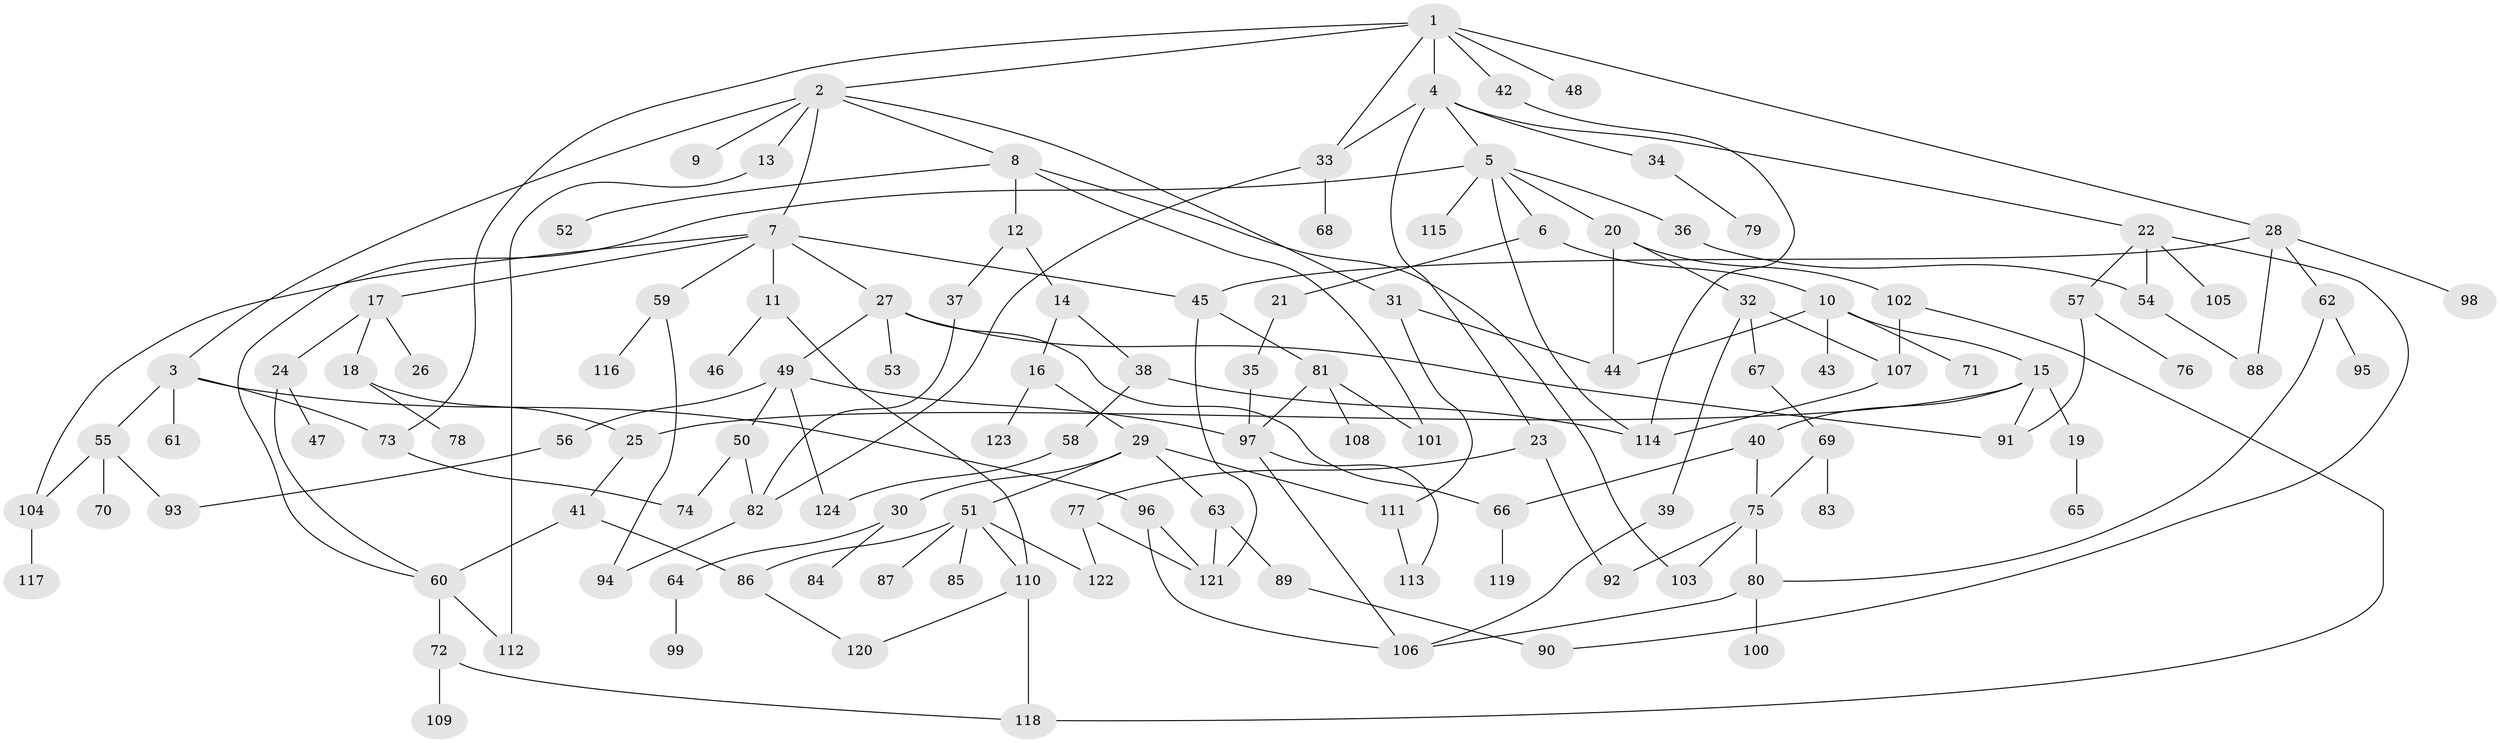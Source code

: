 // Generated by graph-tools (version 1.1) at 2025/25/03/09/25 03:25:35]
// undirected, 124 vertices, 170 edges
graph export_dot {
graph [start="1"]
  node [color=gray90,style=filled];
  1;
  2;
  3;
  4;
  5;
  6;
  7;
  8;
  9;
  10;
  11;
  12;
  13;
  14;
  15;
  16;
  17;
  18;
  19;
  20;
  21;
  22;
  23;
  24;
  25;
  26;
  27;
  28;
  29;
  30;
  31;
  32;
  33;
  34;
  35;
  36;
  37;
  38;
  39;
  40;
  41;
  42;
  43;
  44;
  45;
  46;
  47;
  48;
  49;
  50;
  51;
  52;
  53;
  54;
  55;
  56;
  57;
  58;
  59;
  60;
  61;
  62;
  63;
  64;
  65;
  66;
  67;
  68;
  69;
  70;
  71;
  72;
  73;
  74;
  75;
  76;
  77;
  78;
  79;
  80;
  81;
  82;
  83;
  84;
  85;
  86;
  87;
  88;
  89;
  90;
  91;
  92;
  93;
  94;
  95;
  96;
  97;
  98;
  99;
  100;
  101;
  102;
  103;
  104;
  105;
  106;
  107;
  108;
  109;
  110;
  111;
  112;
  113;
  114;
  115;
  116;
  117;
  118;
  119;
  120;
  121;
  122;
  123;
  124;
  1 -- 2;
  1 -- 4;
  1 -- 28;
  1 -- 33;
  1 -- 42;
  1 -- 48;
  1 -- 73;
  2 -- 3;
  2 -- 7;
  2 -- 8;
  2 -- 9;
  2 -- 13;
  2 -- 31;
  3 -- 55;
  3 -- 61;
  3 -- 73;
  3 -- 96;
  4 -- 5;
  4 -- 22;
  4 -- 23;
  4 -- 34;
  4 -- 33;
  5 -- 6;
  5 -- 20;
  5 -- 36;
  5 -- 60;
  5 -- 115;
  5 -- 114;
  6 -- 10;
  6 -- 21;
  7 -- 11;
  7 -- 17;
  7 -- 27;
  7 -- 59;
  7 -- 104;
  7 -- 45;
  8 -- 12;
  8 -- 52;
  8 -- 101;
  8 -- 103;
  10 -- 15;
  10 -- 43;
  10 -- 71;
  10 -- 44;
  11 -- 46;
  11 -- 110;
  12 -- 14;
  12 -- 37;
  13 -- 112;
  14 -- 16;
  14 -- 38;
  15 -- 19;
  15 -- 25;
  15 -- 40;
  15 -- 91;
  16 -- 29;
  16 -- 123;
  17 -- 18;
  17 -- 24;
  17 -- 26;
  18 -- 78;
  18 -- 25;
  19 -- 65;
  20 -- 32;
  20 -- 102;
  20 -- 44;
  21 -- 35;
  22 -- 54;
  22 -- 57;
  22 -- 105;
  22 -- 90;
  23 -- 77;
  23 -- 92;
  24 -- 47;
  24 -- 60;
  25 -- 41;
  27 -- 49;
  27 -- 53;
  27 -- 66;
  27 -- 91;
  28 -- 45;
  28 -- 62;
  28 -- 98;
  28 -- 88;
  29 -- 30;
  29 -- 51;
  29 -- 63;
  29 -- 111;
  30 -- 64;
  30 -- 84;
  31 -- 44;
  31 -- 111;
  32 -- 39;
  32 -- 67;
  32 -- 107;
  33 -- 68;
  33 -- 82;
  34 -- 79;
  35 -- 97;
  36 -- 54;
  37 -- 82;
  38 -- 58;
  38 -- 114;
  39 -- 106;
  40 -- 75;
  40 -- 66;
  41 -- 86;
  41 -- 60;
  42 -- 114;
  45 -- 81;
  45 -- 121;
  49 -- 50;
  49 -- 56;
  49 -- 97;
  49 -- 124;
  50 -- 74;
  50 -- 82;
  51 -- 85;
  51 -- 87;
  51 -- 122;
  51 -- 110;
  51 -- 86;
  54 -- 88;
  55 -- 70;
  55 -- 93;
  55 -- 104;
  56 -- 93;
  57 -- 76;
  57 -- 91;
  58 -- 124;
  59 -- 94;
  59 -- 116;
  60 -- 72;
  60 -- 112;
  62 -- 95;
  62 -- 80;
  63 -- 89;
  63 -- 121;
  64 -- 99;
  66 -- 119;
  67 -- 69;
  69 -- 83;
  69 -- 75;
  72 -- 109;
  72 -- 118;
  73 -- 74;
  75 -- 80;
  75 -- 92;
  75 -- 103;
  77 -- 122;
  77 -- 121;
  80 -- 100;
  80 -- 106;
  81 -- 108;
  81 -- 101;
  81 -- 97;
  82 -- 94;
  86 -- 120;
  89 -- 90;
  96 -- 121;
  96 -- 106;
  97 -- 106;
  97 -- 113;
  102 -- 107;
  102 -- 118;
  104 -- 117;
  107 -- 114;
  110 -- 120;
  110 -- 118;
  111 -- 113;
}

